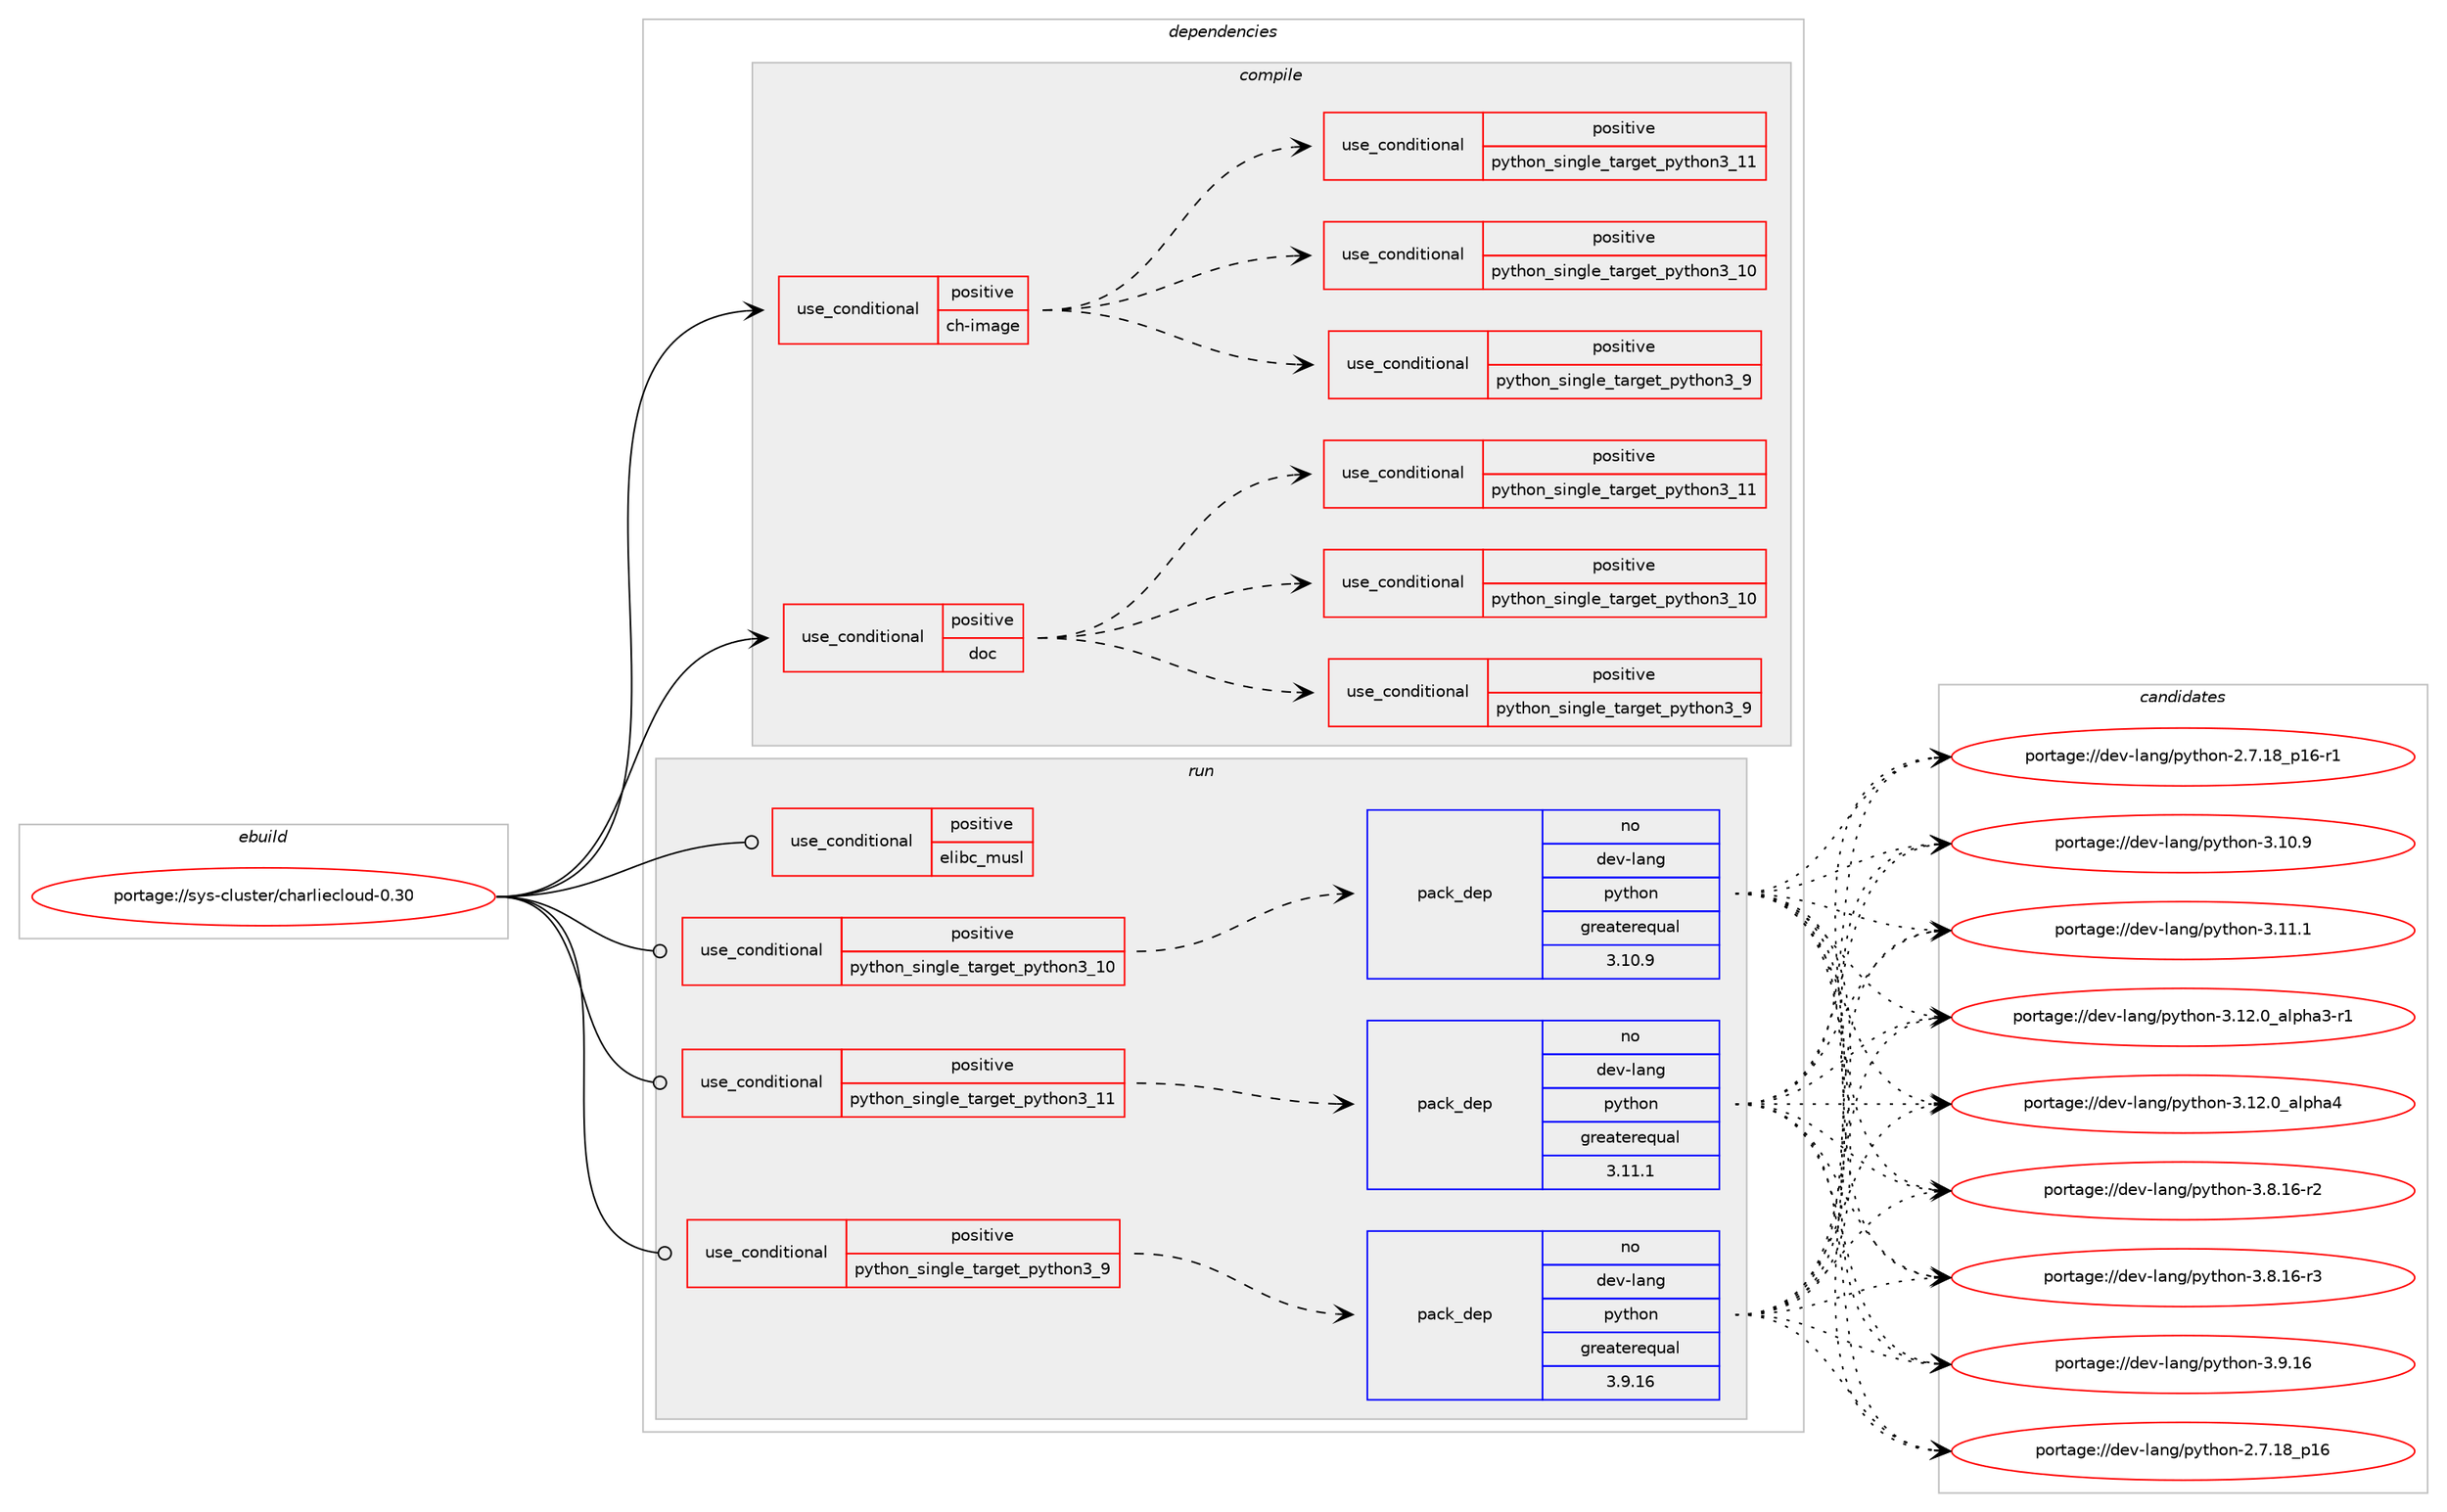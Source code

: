 digraph prolog {

# *************
# Graph options
# *************

newrank=true;
concentrate=true;
compound=true;
graph [rankdir=LR,fontname=Helvetica,fontsize=10,ranksep=1.5];#, ranksep=2.5, nodesep=0.2];
edge  [arrowhead=vee];
node  [fontname=Helvetica,fontsize=10];

# **********
# The ebuild
# **********

subgraph cluster_leftcol {
color=gray;
rank=same;
label=<<i>ebuild</i>>;
id [label="portage://sys-cluster/charliecloud-0.30", color=red, width=4, href="../sys-cluster/charliecloud-0.30.svg"];
}

# ****************
# The dependencies
# ****************

subgraph cluster_midcol {
color=gray;
label=<<i>dependencies</i>>;
subgraph cluster_compile {
fillcolor="#eeeeee";
style=filled;
label=<<i>compile</i>>;
subgraph cond5160 {
dependency7945 [label=<<TABLE BORDER="0" CELLBORDER="1" CELLSPACING="0" CELLPADDING="4"><TR><TD ROWSPAN="3" CELLPADDING="10">use_conditional</TD></TR><TR><TD>positive</TD></TR><TR><TD>ch-image</TD></TR></TABLE>>, shape=none, color=red];
subgraph cond5161 {
dependency7946 [label=<<TABLE BORDER="0" CELLBORDER="1" CELLSPACING="0" CELLPADDING="4"><TR><TD ROWSPAN="3" CELLPADDING="10">use_conditional</TD></TR><TR><TD>positive</TD></TR><TR><TD>python_single_target_python3_9</TD></TR></TABLE>>, shape=none, color=red];
# *** BEGIN UNKNOWN DEPENDENCY TYPE (TODO) ***
# dependency7946 -> package_dependency(portage://sys-cluster/charliecloud-0.30,install,no,dev-python,lark,none,[,,],[],[use(enable(python_targets_python3_9),negative)])
# *** END UNKNOWN DEPENDENCY TYPE (TODO) ***

# *** BEGIN UNKNOWN DEPENDENCY TYPE (TODO) ***
# dependency7946 -> package_dependency(portage://sys-cluster/charliecloud-0.30,install,no,dev-python,requests,none,[,,],[],[use(enable(python_targets_python3_9),negative)])
# *** END UNKNOWN DEPENDENCY TYPE (TODO) ***

}
dependency7945:e -> dependency7946:w [weight=20,style="dashed",arrowhead="vee"];
subgraph cond5162 {
dependency7947 [label=<<TABLE BORDER="0" CELLBORDER="1" CELLSPACING="0" CELLPADDING="4"><TR><TD ROWSPAN="3" CELLPADDING="10">use_conditional</TD></TR><TR><TD>positive</TD></TR><TR><TD>python_single_target_python3_10</TD></TR></TABLE>>, shape=none, color=red];
# *** BEGIN UNKNOWN DEPENDENCY TYPE (TODO) ***
# dependency7947 -> package_dependency(portage://sys-cluster/charliecloud-0.30,install,no,dev-python,lark,none,[,,],[],[use(enable(python_targets_python3_10),negative)])
# *** END UNKNOWN DEPENDENCY TYPE (TODO) ***

# *** BEGIN UNKNOWN DEPENDENCY TYPE (TODO) ***
# dependency7947 -> package_dependency(portage://sys-cluster/charliecloud-0.30,install,no,dev-python,requests,none,[,,],[],[use(enable(python_targets_python3_10),negative)])
# *** END UNKNOWN DEPENDENCY TYPE (TODO) ***

}
dependency7945:e -> dependency7947:w [weight=20,style="dashed",arrowhead="vee"];
subgraph cond5163 {
dependency7948 [label=<<TABLE BORDER="0" CELLBORDER="1" CELLSPACING="0" CELLPADDING="4"><TR><TD ROWSPAN="3" CELLPADDING="10">use_conditional</TD></TR><TR><TD>positive</TD></TR><TR><TD>python_single_target_python3_11</TD></TR></TABLE>>, shape=none, color=red];
# *** BEGIN UNKNOWN DEPENDENCY TYPE (TODO) ***
# dependency7948 -> package_dependency(portage://sys-cluster/charliecloud-0.30,install,no,dev-python,lark,none,[,,],[],[use(enable(python_targets_python3_11),negative)])
# *** END UNKNOWN DEPENDENCY TYPE (TODO) ***

# *** BEGIN UNKNOWN DEPENDENCY TYPE (TODO) ***
# dependency7948 -> package_dependency(portage://sys-cluster/charliecloud-0.30,install,no,dev-python,requests,none,[,,],[],[use(enable(python_targets_python3_11),negative)])
# *** END UNKNOWN DEPENDENCY TYPE (TODO) ***

}
dependency7945:e -> dependency7948:w [weight=20,style="dashed",arrowhead="vee"];
}
id:e -> dependency7945:w [weight=20,style="solid",arrowhead="vee"];
subgraph cond5164 {
dependency7949 [label=<<TABLE BORDER="0" CELLBORDER="1" CELLSPACING="0" CELLPADDING="4"><TR><TD ROWSPAN="3" CELLPADDING="10">use_conditional</TD></TR><TR><TD>positive</TD></TR><TR><TD>doc</TD></TR></TABLE>>, shape=none, color=red];
subgraph cond5165 {
dependency7950 [label=<<TABLE BORDER="0" CELLBORDER="1" CELLSPACING="0" CELLPADDING="4"><TR><TD ROWSPAN="3" CELLPADDING="10">use_conditional</TD></TR><TR><TD>positive</TD></TR><TR><TD>python_single_target_python3_9</TD></TR></TABLE>>, shape=none, color=red];
# *** BEGIN UNKNOWN DEPENDENCY TYPE (TODO) ***
# dependency7950 -> package_dependency(portage://sys-cluster/charliecloud-0.30,install,no,dev-python,sphinx,none,[,,],[],[use(enable(python_targets_python3_9),negative)])
# *** END UNKNOWN DEPENDENCY TYPE (TODO) ***

# *** BEGIN UNKNOWN DEPENDENCY TYPE (TODO) ***
# dependency7950 -> package_dependency(portage://sys-cluster/charliecloud-0.30,install,no,dev-python,sphinx_rtd_theme,none,[,,],[],[use(enable(python_targets_python3_9),negative)])
# *** END UNKNOWN DEPENDENCY TYPE (TODO) ***

}
dependency7949:e -> dependency7950:w [weight=20,style="dashed",arrowhead="vee"];
subgraph cond5166 {
dependency7951 [label=<<TABLE BORDER="0" CELLBORDER="1" CELLSPACING="0" CELLPADDING="4"><TR><TD ROWSPAN="3" CELLPADDING="10">use_conditional</TD></TR><TR><TD>positive</TD></TR><TR><TD>python_single_target_python3_10</TD></TR></TABLE>>, shape=none, color=red];
# *** BEGIN UNKNOWN DEPENDENCY TYPE (TODO) ***
# dependency7951 -> package_dependency(portage://sys-cluster/charliecloud-0.30,install,no,dev-python,sphinx,none,[,,],[],[use(enable(python_targets_python3_10),negative)])
# *** END UNKNOWN DEPENDENCY TYPE (TODO) ***

# *** BEGIN UNKNOWN DEPENDENCY TYPE (TODO) ***
# dependency7951 -> package_dependency(portage://sys-cluster/charliecloud-0.30,install,no,dev-python,sphinx_rtd_theme,none,[,,],[],[use(enable(python_targets_python3_10),negative)])
# *** END UNKNOWN DEPENDENCY TYPE (TODO) ***

}
dependency7949:e -> dependency7951:w [weight=20,style="dashed",arrowhead="vee"];
subgraph cond5167 {
dependency7952 [label=<<TABLE BORDER="0" CELLBORDER="1" CELLSPACING="0" CELLPADDING="4"><TR><TD ROWSPAN="3" CELLPADDING="10">use_conditional</TD></TR><TR><TD>positive</TD></TR><TR><TD>python_single_target_python3_11</TD></TR></TABLE>>, shape=none, color=red];
# *** BEGIN UNKNOWN DEPENDENCY TYPE (TODO) ***
# dependency7952 -> package_dependency(portage://sys-cluster/charliecloud-0.30,install,no,dev-python,sphinx,none,[,,],[],[use(enable(python_targets_python3_11),negative)])
# *** END UNKNOWN DEPENDENCY TYPE (TODO) ***

# *** BEGIN UNKNOWN DEPENDENCY TYPE (TODO) ***
# dependency7952 -> package_dependency(portage://sys-cluster/charliecloud-0.30,install,no,dev-python,sphinx_rtd_theme,none,[,,],[],[use(enable(python_targets_python3_11),negative)])
# *** END UNKNOWN DEPENDENCY TYPE (TODO) ***

}
dependency7949:e -> dependency7952:w [weight=20,style="dashed",arrowhead="vee"];
# *** BEGIN UNKNOWN DEPENDENCY TYPE (TODO) ***
# dependency7949 -> package_dependency(portage://sys-cluster/charliecloud-0.30,install,no,net-misc,rsync,none,[,,],[],[])
# *** END UNKNOWN DEPENDENCY TYPE (TODO) ***

}
id:e -> dependency7949:w [weight=20,style="solid",arrowhead="vee"];
}
subgraph cluster_compileandrun {
fillcolor="#eeeeee";
style=filled;
label=<<i>compile and run</i>>;
}
subgraph cluster_run {
fillcolor="#eeeeee";
style=filled;
label=<<i>run</i>>;
subgraph cond5168 {
dependency7953 [label=<<TABLE BORDER="0" CELLBORDER="1" CELLSPACING="0" CELLPADDING="4"><TR><TD ROWSPAN="3" CELLPADDING="10">use_conditional</TD></TR><TR><TD>positive</TD></TR><TR><TD>elibc_musl</TD></TR></TABLE>>, shape=none, color=red];
# *** BEGIN UNKNOWN DEPENDENCY TYPE (TODO) ***
# dependency7953 -> package_dependency(portage://sys-cluster/charliecloud-0.30,run,no,sys-libs,argp-standalone,none,[,,],[],[])
# *** END UNKNOWN DEPENDENCY TYPE (TODO) ***

}
id:e -> dependency7953:w [weight=20,style="solid",arrowhead="odot"];
subgraph cond5169 {
dependency7954 [label=<<TABLE BORDER="0" CELLBORDER="1" CELLSPACING="0" CELLPADDING="4"><TR><TD ROWSPAN="3" CELLPADDING="10">use_conditional</TD></TR><TR><TD>positive</TD></TR><TR><TD>python_single_target_python3_10</TD></TR></TABLE>>, shape=none, color=red];
subgraph pack2710 {
dependency7955 [label=<<TABLE BORDER="0" CELLBORDER="1" CELLSPACING="0" CELLPADDING="4" WIDTH="220"><TR><TD ROWSPAN="6" CELLPADDING="30">pack_dep</TD></TR><TR><TD WIDTH="110">no</TD></TR><TR><TD>dev-lang</TD></TR><TR><TD>python</TD></TR><TR><TD>greaterequal</TD></TR><TR><TD>3.10.9</TD></TR></TABLE>>, shape=none, color=blue];
}
dependency7954:e -> dependency7955:w [weight=20,style="dashed",arrowhead="vee"];
}
id:e -> dependency7954:w [weight=20,style="solid",arrowhead="odot"];
subgraph cond5170 {
dependency7956 [label=<<TABLE BORDER="0" CELLBORDER="1" CELLSPACING="0" CELLPADDING="4"><TR><TD ROWSPAN="3" CELLPADDING="10">use_conditional</TD></TR><TR><TD>positive</TD></TR><TR><TD>python_single_target_python3_11</TD></TR></TABLE>>, shape=none, color=red];
subgraph pack2711 {
dependency7957 [label=<<TABLE BORDER="0" CELLBORDER="1" CELLSPACING="0" CELLPADDING="4" WIDTH="220"><TR><TD ROWSPAN="6" CELLPADDING="30">pack_dep</TD></TR><TR><TD WIDTH="110">no</TD></TR><TR><TD>dev-lang</TD></TR><TR><TD>python</TD></TR><TR><TD>greaterequal</TD></TR><TR><TD>3.11.1</TD></TR></TABLE>>, shape=none, color=blue];
}
dependency7956:e -> dependency7957:w [weight=20,style="dashed",arrowhead="vee"];
}
id:e -> dependency7956:w [weight=20,style="solid",arrowhead="odot"];
subgraph cond5171 {
dependency7958 [label=<<TABLE BORDER="0" CELLBORDER="1" CELLSPACING="0" CELLPADDING="4"><TR><TD ROWSPAN="3" CELLPADDING="10">use_conditional</TD></TR><TR><TD>positive</TD></TR><TR><TD>python_single_target_python3_9</TD></TR></TABLE>>, shape=none, color=red];
subgraph pack2712 {
dependency7959 [label=<<TABLE BORDER="0" CELLBORDER="1" CELLSPACING="0" CELLPADDING="4" WIDTH="220"><TR><TD ROWSPAN="6" CELLPADDING="30">pack_dep</TD></TR><TR><TD WIDTH="110">no</TD></TR><TR><TD>dev-lang</TD></TR><TR><TD>python</TD></TR><TR><TD>greaterequal</TD></TR><TR><TD>3.9.16</TD></TR></TABLE>>, shape=none, color=blue];
}
dependency7958:e -> dependency7959:w [weight=20,style="dashed",arrowhead="vee"];
}
id:e -> dependency7958:w [weight=20,style="solid",arrowhead="odot"];
}
}

# **************
# The candidates
# **************

subgraph cluster_choices {
rank=same;
color=gray;
label=<<i>candidates</i>>;

subgraph choice2710 {
color=black;
nodesep=1;
choice10010111845108971101034711212111610411111045504655464956951124954 [label="portage://dev-lang/python-2.7.18_p16", color=red, width=4,href="../dev-lang/python-2.7.18_p16.svg"];
choice100101118451089711010347112121116104111110455046554649569511249544511449 [label="portage://dev-lang/python-2.7.18_p16-r1", color=red, width=4,href="../dev-lang/python-2.7.18_p16-r1.svg"];
choice10010111845108971101034711212111610411111045514649484657 [label="portage://dev-lang/python-3.10.9", color=red, width=4,href="../dev-lang/python-3.10.9.svg"];
choice10010111845108971101034711212111610411111045514649494649 [label="portage://dev-lang/python-3.11.1", color=red, width=4,href="../dev-lang/python-3.11.1.svg"];
choice10010111845108971101034711212111610411111045514649504648959710811210497514511449 [label="portage://dev-lang/python-3.12.0_alpha3-r1", color=red, width=4,href="../dev-lang/python-3.12.0_alpha3-r1.svg"];
choice1001011184510897110103471121211161041111104551464950464895971081121049752 [label="portage://dev-lang/python-3.12.0_alpha4", color=red, width=4,href="../dev-lang/python-3.12.0_alpha4.svg"];
choice100101118451089711010347112121116104111110455146564649544511450 [label="portage://dev-lang/python-3.8.16-r2", color=red, width=4,href="../dev-lang/python-3.8.16-r2.svg"];
choice100101118451089711010347112121116104111110455146564649544511451 [label="portage://dev-lang/python-3.8.16-r3", color=red, width=4,href="../dev-lang/python-3.8.16-r3.svg"];
choice10010111845108971101034711212111610411111045514657464954 [label="portage://dev-lang/python-3.9.16", color=red, width=4,href="../dev-lang/python-3.9.16.svg"];
dependency7955:e -> choice10010111845108971101034711212111610411111045504655464956951124954:w [style=dotted,weight="100"];
dependency7955:e -> choice100101118451089711010347112121116104111110455046554649569511249544511449:w [style=dotted,weight="100"];
dependency7955:e -> choice10010111845108971101034711212111610411111045514649484657:w [style=dotted,weight="100"];
dependency7955:e -> choice10010111845108971101034711212111610411111045514649494649:w [style=dotted,weight="100"];
dependency7955:e -> choice10010111845108971101034711212111610411111045514649504648959710811210497514511449:w [style=dotted,weight="100"];
dependency7955:e -> choice1001011184510897110103471121211161041111104551464950464895971081121049752:w [style=dotted,weight="100"];
dependency7955:e -> choice100101118451089711010347112121116104111110455146564649544511450:w [style=dotted,weight="100"];
dependency7955:e -> choice100101118451089711010347112121116104111110455146564649544511451:w [style=dotted,weight="100"];
dependency7955:e -> choice10010111845108971101034711212111610411111045514657464954:w [style=dotted,weight="100"];
}
subgraph choice2711 {
color=black;
nodesep=1;
choice10010111845108971101034711212111610411111045504655464956951124954 [label="portage://dev-lang/python-2.7.18_p16", color=red, width=4,href="../dev-lang/python-2.7.18_p16.svg"];
choice100101118451089711010347112121116104111110455046554649569511249544511449 [label="portage://dev-lang/python-2.7.18_p16-r1", color=red, width=4,href="../dev-lang/python-2.7.18_p16-r1.svg"];
choice10010111845108971101034711212111610411111045514649484657 [label="portage://dev-lang/python-3.10.9", color=red, width=4,href="../dev-lang/python-3.10.9.svg"];
choice10010111845108971101034711212111610411111045514649494649 [label="portage://dev-lang/python-3.11.1", color=red, width=4,href="../dev-lang/python-3.11.1.svg"];
choice10010111845108971101034711212111610411111045514649504648959710811210497514511449 [label="portage://dev-lang/python-3.12.0_alpha3-r1", color=red, width=4,href="../dev-lang/python-3.12.0_alpha3-r1.svg"];
choice1001011184510897110103471121211161041111104551464950464895971081121049752 [label="portage://dev-lang/python-3.12.0_alpha4", color=red, width=4,href="../dev-lang/python-3.12.0_alpha4.svg"];
choice100101118451089711010347112121116104111110455146564649544511450 [label="portage://dev-lang/python-3.8.16-r2", color=red, width=4,href="../dev-lang/python-3.8.16-r2.svg"];
choice100101118451089711010347112121116104111110455146564649544511451 [label="portage://dev-lang/python-3.8.16-r3", color=red, width=4,href="../dev-lang/python-3.8.16-r3.svg"];
choice10010111845108971101034711212111610411111045514657464954 [label="portage://dev-lang/python-3.9.16", color=red, width=4,href="../dev-lang/python-3.9.16.svg"];
dependency7957:e -> choice10010111845108971101034711212111610411111045504655464956951124954:w [style=dotted,weight="100"];
dependency7957:e -> choice100101118451089711010347112121116104111110455046554649569511249544511449:w [style=dotted,weight="100"];
dependency7957:e -> choice10010111845108971101034711212111610411111045514649484657:w [style=dotted,weight="100"];
dependency7957:e -> choice10010111845108971101034711212111610411111045514649494649:w [style=dotted,weight="100"];
dependency7957:e -> choice10010111845108971101034711212111610411111045514649504648959710811210497514511449:w [style=dotted,weight="100"];
dependency7957:e -> choice1001011184510897110103471121211161041111104551464950464895971081121049752:w [style=dotted,weight="100"];
dependency7957:e -> choice100101118451089711010347112121116104111110455146564649544511450:w [style=dotted,weight="100"];
dependency7957:e -> choice100101118451089711010347112121116104111110455146564649544511451:w [style=dotted,weight="100"];
dependency7957:e -> choice10010111845108971101034711212111610411111045514657464954:w [style=dotted,weight="100"];
}
subgraph choice2712 {
color=black;
nodesep=1;
choice10010111845108971101034711212111610411111045504655464956951124954 [label="portage://dev-lang/python-2.7.18_p16", color=red, width=4,href="../dev-lang/python-2.7.18_p16.svg"];
choice100101118451089711010347112121116104111110455046554649569511249544511449 [label="portage://dev-lang/python-2.7.18_p16-r1", color=red, width=4,href="../dev-lang/python-2.7.18_p16-r1.svg"];
choice10010111845108971101034711212111610411111045514649484657 [label="portage://dev-lang/python-3.10.9", color=red, width=4,href="../dev-lang/python-3.10.9.svg"];
choice10010111845108971101034711212111610411111045514649494649 [label="portage://dev-lang/python-3.11.1", color=red, width=4,href="../dev-lang/python-3.11.1.svg"];
choice10010111845108971101034711212111610411111045514649504648959710811210497514511449 [label="portage://dev-lang/python-3.12.0_alpha3-r1", color=red, width=4,href="../dev-lang/python-3.12.0_alpha3-r1.svg"];
choice1001011184510897110103471121211161041111104551464950464895971081121049752 [label="portage://dev-lang/python-3.12.0_alpha4", color=red, width=4,href="../dev-lang/python-3.12.0_alpha4.svg"];
choice100101118451089711010347112121116104111110455146564649544511450 [label="portage://dev-lang/python-3.8.16-r2", color=red, width=4,href="../dev-lang/python-3.8.16-r2.svg"];
choice100101118451089711010347112121116104111110455146564649544511451 [label="portage://dev-lang/python-3.8.16-r3", color=red, width=4,href="../dev-lang/python-3.8.16-r3.svg"];
choice10010111845108971101034711212111610411111045514657464954 [label="portage://dev-lang/python-3.9.16", color=red, width=4,href="../dev-lang/python-3.9.16.svg"];
dependency7959:e -> choice10010111845108971101034711212111610411111045504655464956951124954:w [style=dotted,weight="100"];
dependency7959:e -> choice100101118451089711010347112121116104111110455046554649569511249544511449:w [style=dotted,weight="100"];
dependency7959:e -> choice10010111845108971101034711212111610411111045514649484657:w [style=dotted,weight="100"];
dependency7959:e -> choice10010111845108971101034711212111610411111045514649494649:w [style=dotted,weight="100"];
dependency7959:e -> choice10010111845108971101034711212111610411111045514649504648959710811210497514511449:w [style=dotted,weight="100"];
dependency7959:e -> choice1001011184510897110103471121211161041111104551464950464895971081121049752:w [style=dotted,weight="100"];
dependency7959:e -> choice100101118451089711010347112121116104111110455146564649544511450:w [style=dotted,weight="100"];
dependency7959:e -> choice100101118451089711010347112121116104111110455146564649544511451:w [style=dotted,weight="100"];
dependency7959:e -> choice10010111845108971101034711212111610411111045514657464954:w [style=dotted,weight="100"];
}
}

}
